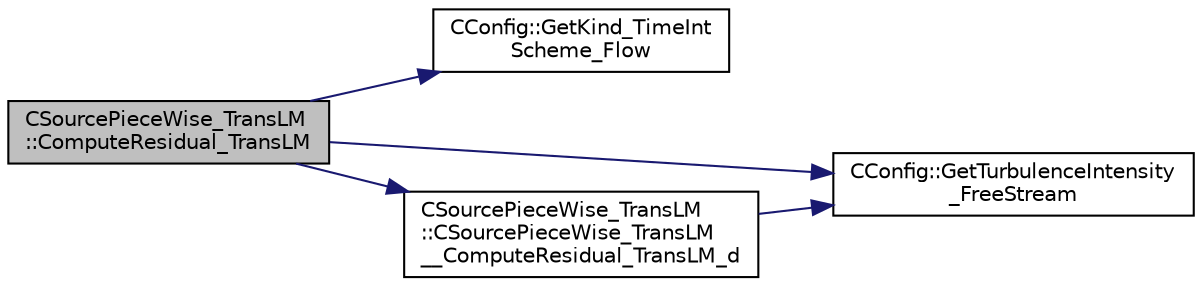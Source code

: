 digraph "CSourcePieceWise_TransLM::ComputeResidual_TransLM"
{
  edge [fontname="Helvetica",fontsize="10",labelfontname="Helvetica",labelfontsize="10"];
  node [fontname="Helvetica",fontsize="10",shape=record];
  rankdir="LR";
  Node5 [label="CSourcePieceWise_TransLM\l::ComputeResidual_TransLM",height=0.2,width=0.4,color="black", fillcolor="grey75", style="filled", fontcolor="black"];
  Node5 -> Node6 [color="midnightblue",fontsize="10",style="solid",fontname="Helvetica"];
  Node6 [label="CConfig::GetKind_TimeInt\lScheme_Flow",height=0.2,width=0.4,color="black", fillcolor="white", style="filled",URL="$class_c_config.html#a20e5fd7b43cfd2bf2bcf5137f12bc635",tooltip="Get the kind of integration scheme (explicit or implicit) for the flow equations. ..."];
  Node5 -> Node7 [color="midnightblue",fontsize="10",style="solid",fontname="Helvetica"];
  Node7 [label="CConfig::GetTurbulenceIntensity\l_FreeStream",height=0.2,width=0.4,color="black", fillcolor="white", style="filled",URL="$class_c_config.html#acab57b0918bd4f1d5b9893dcdf0f987c",tooltip="Get the value of the non-dimensionalized freestream turbulence intensity. "];
  Node5 -> Node8 [color="midnightblue",fontsize="10",style="solid",fontname="Helvetica"];
  Node8 [label="CSourcePieceWise_TransLM\l::CSourcePieceWise_TransLM\l__ComputeResidual_TransLM_d",height=0.2,width=0.4,color="black", fillcolor="white", style="filled",URL="$class_c_source_piece_wise___trans_l_m.html#a6d400e7749cb7095b226a908d2411959"];
  Node8 -> Node7 [color="midnightblue",fontsize="10",style="solid",fontname="Helvetica"];
}
